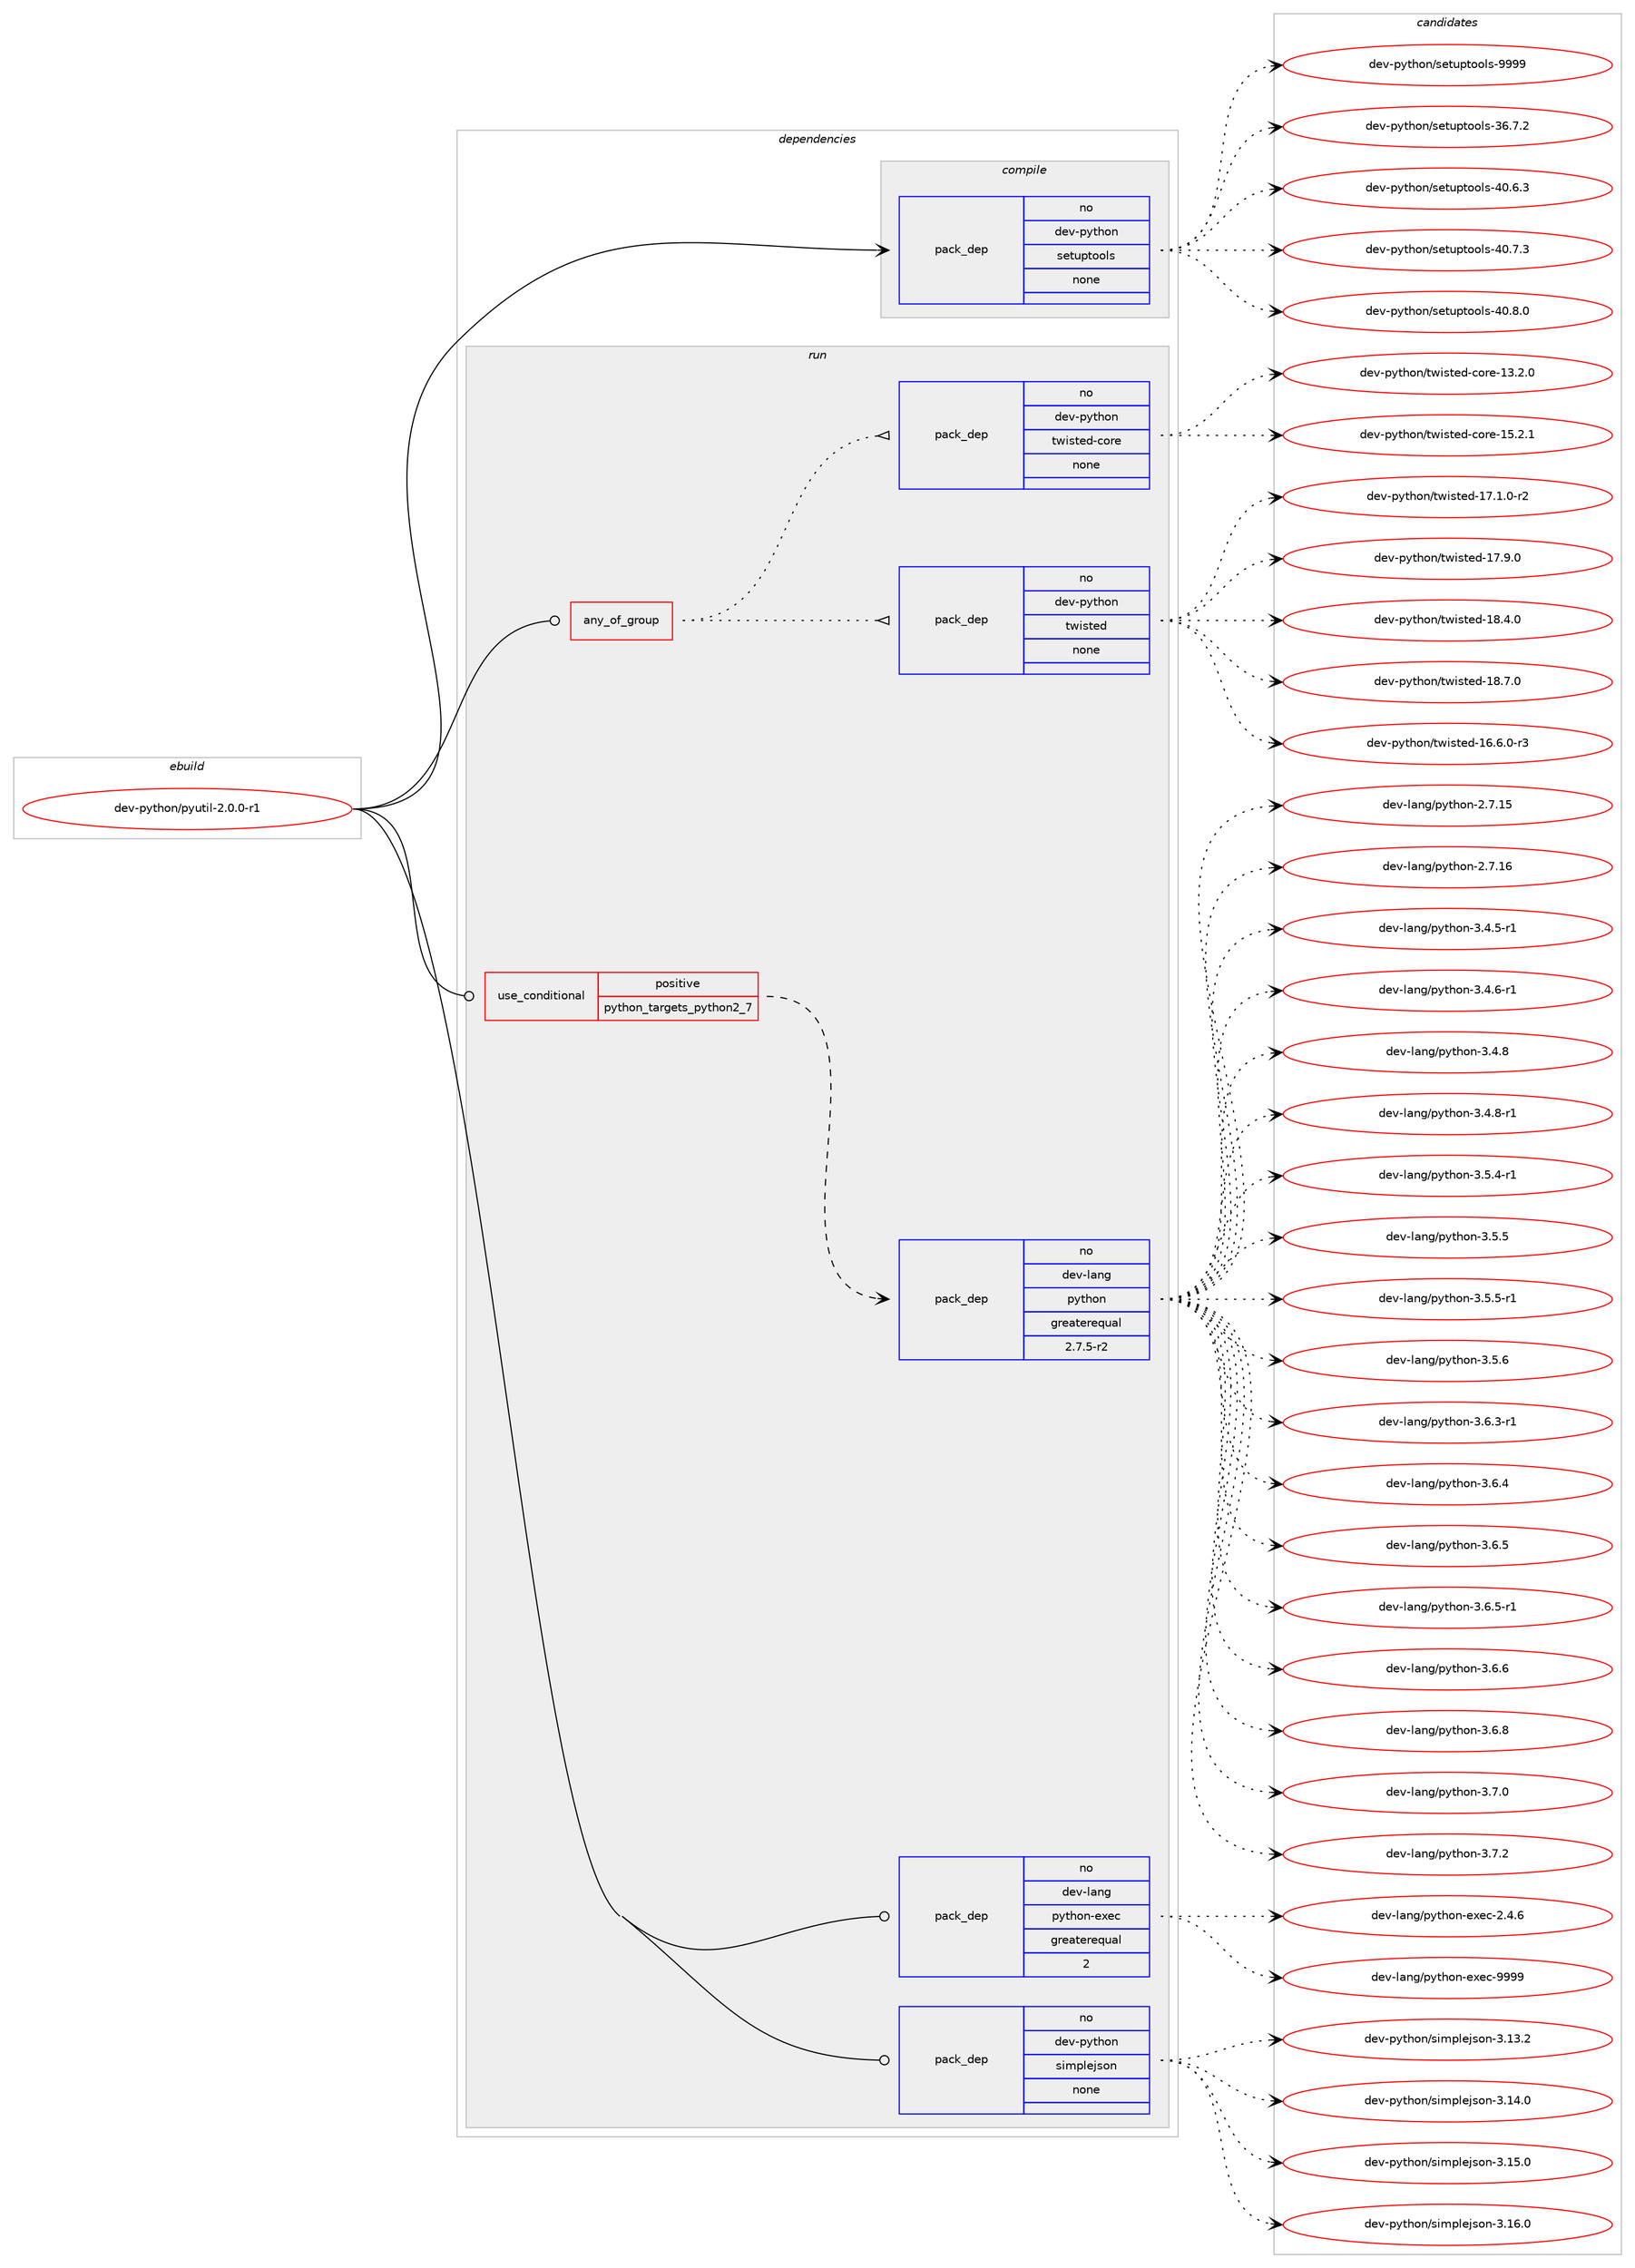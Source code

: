 digraph prolog {

# *************
# Graph options
# *************

newrank=true;
concentrate=true;
compound=true;
graph [rankdir=LR,fontname=Helvetica,fontsize=10,ranksep=1.5];#, ranksep=2.5, nodesep=0.2];
edge  [arrowhead=vee];
node  [fontname=Helvetica,fontsize=10];

# **********
# The ebuild
# **********

subgraph cluster_leftcol {
color=gray;
rank=same;
label=<<i>ebuild</i>>;
id [label="dev-python/pyutil-2.0.0-r1", color=red, width=4, href="../dev-python/pyutil-2.0.0-r1.svg"];
}

# ****************
# The dependencies
# ****************

subgraph cluster_midcol {
color=gray;
label=<<i>dependencies</i>>;
subgraph cluster_compile {
fillcolor="#eeeeee";
style=filled;
label=<<i>compile</i>>;
subgraph pack1030919 {
dependency1437594 [label=<<TABLE BORDER="0" CELLBORDER="1" CELLSPACING="0" CELLPADDING="4" WIDTH="220"><TR><TD ROWSPAN="6" CELLPADDING="30">pack_dep</TD></TR><TR><TD WIDTH="110">no</TD></TR><TR><TD>dev-python</TD></TR><TR><TD>setuptools</TD></TR><TR><TD>none</TD></TR><TR><TD></TD></TR></TABLE>>, shape=none, color=blue];
}
id:e -> dependency1437594:w [weight=20,style="solid",arrowhead="vee"];
}
subgraph cluster_compileandrun {
fillcolor="#eeeeee";
style=filled;
label=<<i>compile and run</i>>;
}
subgraph cluster_run {
fillcolor="#eeeeee";
style=filled;
label=<<i>run</i>>;
subgraph any22771 {
dependency1437595 [label=<<TABLE BORDER="0" CELLBORDER="1" CELLSPACING="0" CELLPADDING="4"><TR><TD CELLPADDING="10">any_of_group</TD></TR></TABLE>>, shape=none, color=red];subgraph pack1030920 {
dependency1437596 [label=<<TABLE BORDER="0" CELLBORDER="1" CELLSPACING="0" CELLPADDING="4" WIDTH="220"><TR><TD ROWSPAN="6" CELLPADDING="30">pack_dep</TD></TR><TR><TD WIDTH="110">no</TD></TR><TR><TD>dev-python</TD></TR><TR><TD>twisted</TD></TR><TR><TD>none</TD></TR><TR><TD></TD></TR></TABLE>>, shape=none, color=blue];
}
dependency1437595:e -> dependency1437596:w [weight=20,style="dotted",arrowhead="oinv"];
subgraph pack1030921 {
dependency1437597 [label=<<TABLE BORDER="0" CELLBORDER="1" CELLSPACING="0" CELLPADDING="4" WIDTH="220"><TR><TD ROWSPAN="6" CELLPADDING="30">pack_dep</TD></TR><TR><TD WIDTH="110">no</TD></TR><TR><TD>dev-python</TD></TR><TR><TD>twisted-core</TD></TR><TR><TD>none</TD></TR><TR><TD></TD></TR></TABLE>>, shape=none, color=blue];
}
dependency1437595:e -> dependency1437597:w [weight=20,style="dotted",arrowhead="oinv"];
}
id:e -> dependency1437595:w [weight=20,style="solid",arrowhead="odot"];
subgraph cond383317 {
dependency1437598 [label=<<TABLE BORDER="0" CELLBORDER="1" CELLSPACING="0" CELLPADDING="4"><TR><TD ROWSPAN="3" CELLPADDING="10">use_conditional</TD></TR><TR><TD>positive</TD></TR><TR><TD>python_targets_python2_7</TD></TR></TABLE>>, shape=none, color=red];
subgraph pack1030922 {
dependency1437599 [label=<<TABLE BORDER="0" CELLBORDER="1" CELLSPACING="0" CELLPADDING="4" WIDTH="220"><TR><TD ROWSPAN="6" CELLPADDING="30">pack_dep</TD></TR><TR><TD WIDTH="110">no</TD></TR><TR><TD>dev-lang</TD></TR><TR><TD>python</TD></TR><TR><TD>greaterequal</TD></TR><TR><TD>2.7.5-r2</TD></TR></TABLE>>, shape=none, color=blue];
}
dependency1437598:e -> dependency1437599:w [weight=20,style="dashed",arrowhead="vee"];
}
id:e -> dependency1437598:w [weight=20,style="solid",arrowhead="odot"];
subgraph pack1030923 {
dependency1437600 [label=<<TABLE BORDER="0" CELLBORDER="1" CELLSPACING="0" CELLPADDING="4" WIDTH="220"><TR><TD ROWSPAN="6" CELLPADDING="30">pack_dep</TD></TR><TR><TD WIDTH="110">no</TD></TR><TR><TD>dev-lang</TD></TR><TR><TD>python-exec</TD></TR><TR><TD>greaterequal</TD></TR><TR><TD>2</TD></TR></TABLE>>, shape=none, color=blue];
}
id:e -> dependency1437600:w [weight=20,style="solid",arrowhead="odot"];
subgraph pack1030924 {
dependency1437601 [label=<<TABLE BORDER="0" CELLBORDER="1" CELLSPACING="0" CELLPADDING="4" WIDTH="220"><TR><TD ROWSPAN="6" CELLPADDING="30">pack_dep</TD></TR><TR><TD WIDTH="110">no</TD></TR><TR><TD>dev-python</TD></TR><TR><TD>simplejson</TD></TR><TR><TD>none</TD></TR><TR><TD></TD></TR></TABLE>>, shape=none, color=blue];
}
id:e -> dependency1437601:w [weight=20,style="solid",arrowhead="odot"];
}
}

# **************
# The candidates
# **************

subgraph cluster_choices {
rank=same;
color=gray;
label=<<i>candidates</i>>;

subgraph choice1030919 {
color=black;
nodesep=1;
choice100101118451121211161041111104711510111611711211611111110811545515446554650 [label="dev-python/setuptools-36.7.2", color=red, width=4,href="../dev-python/setuptools-36.7.2.svg"];
choice100101118451121211161041111104711510111611711211611111110811545524846544651 [label="dev-python/setuptools-40.6.3", color=red, width=4,href="../dev-python/setuptools-40.6.3.svg"];
choice100101118451121211161041111104711510111611711211611111110811545524846554651 [label="dev-python/setuptools-40.7.3", color=red, width=4,href="../dev-python/setuptools-40.7.3.svg"];
choice100101118451121211161041111104711510111611711211611111110811545524846564648 [label="dev-python/setuptools-40.8.0", color=red, width=4,href="../dev-python/setuptools-40.8.0.svg"];
choice10010111845112121116104111110471151011161171121161111111081154557575757 [label="dev-python/setuptools-9999", color=red, width=4,href="../dev-python/setuptools-9999.svg"];
dependency1437594:e -> choice100101118451121211161041111104711510111611711211611111110811545515446554650:w [style=dotted,weight="100"];
dependency1437594:e -> choice100101118451121211161041111104711510111611711211611111110811545524846544651:w [style=dotted,weight="100"];
dependency1437594:e -> choice100101118451121211161041111104711510111611711211611111110811545524846554651:w [style=dotted,weight="100"];
dependency1437594:e -> choice100101118451121211161041111104711510111611711211611111110811545524846564648:w [style=dotted,weight="100"];
dependency1437594:e -> choice10010111845112121116104111110471151011161171121161111111081154557575757:w [style=dotted,weight="100"];
}
subgraph choice1030920 {
color=black;
nodesep=1;
choice1001011184511212111610411111047116119105115116101100454954465446484511451 [label="dev-python/twisted-16.6.0-r3", color=red, width=4,href="../dev-python/twisted-16.6.0-r3.svg"];
choice1001011184511212111610411111047116119105115116101100454955464946484511450 [label="dev-python/twisted-17.1.0-r2", color=red, width=4,href="../dev-python/twisted-17.1.0-r2.svg"];
choice100101118451121211161041111104711611910511511610110045495546574648 [label="dev-python/twisted-17.9.0", color=red, width=4,href="../dev-python/twisted-17.9.0.svg"];
choice100101118451121211161041111104711611910511511610110045495646524648 [label="dev-python/twisted-18.4.0", color=red, width=4,href="../dev-python/twisted-18.4.0.svg"];
choice100101118451121211161041111104711611910511511610110045495646554648 [label="dev-python/twisted-18.7.0", color=red, width=4,href="../dev-python/twisted-18.7.0.svg"];
dependency1437596:e -> choice1001011184511212111610411111047116119105115116101100454954465446484511451:w [style=dotted,weight="100"];
dependency1437596:e -> choice1001011184511212111610411111047116119105115116101100454955464946484511450:w [style=dotted,weight="100"];
dependency1437596:e -> choice100101118451121211161041111104711611910511511610110045495546574648:w [style=dotted,weight="100"];
dependency1437596:e -> choice100101118451121211161041111104711611910511511610110045495646524648:w [style=dotted,weight="100"];
dependency1437596:e -> choice100101118451121211161041111104711611910511511610110045495646554648:w [style=dotted,weight="100"];
}
subgraph choice1030921 {
color=black;
nodesep=1;
choice1001011184511212111610411111047116119105115116101100459911111410145495146504648 [label="dev-python/twisted-core-13.2.0", color=red, width=4,href="../dev-python/twisted-core-13.2.0.svg"];
choice1001011184511212111610411111047116119105115116101100459911111410145495346504649 [label="dev-python/twisted-core-15.2.1", color=red, width=4,href="../dev-python/twisted-core-15.2.1.svg"];
dependency1437597:e -> choice1001011184511212111610411111047116119105115116101100459911111410145495146504648:w [style=dotted,weight="100"];
dependency1437597:e -> choice1001011184511212111610411111047116119105115116101100459911111410145495346504649:w [style=dotted,weight="100"];
}
subgraph choice1030922 {
color=black;
nodesep=1;
choice10010111845108971101034711212111610411111045504655464953 [label="dev-lang/python-2.7.15", color=red, width=4,href="../dev-lang/python-2.7.15.svg"];
choice10010111845108971101034711212111610411111045504655464954 [label="dev-lang/python-2.7.16", color=red, width=4,href="../dev-lang/python-2.7.16.svg"];
choice1001011184510897110103471121211161041111104551465246534511449 [label="dev-lang/python-3.4.5-r1", color=red, width=4,href="../dev-lang/python-3.4.5-r1.svg"];
choice1001011184510897110103471121211161041111104551465246544511449 [label="dev-lang/python-3.4.6-r1", color=red, width=4,href="../dev-lang/python-3.4.6-r1.svg"];
choice100101118451089711010347112121116104111110455146524656 [label="dev-lang/python-3.4.8", color=red, width=4,href="../dev-lang/python-3.4.8.svg"];
choice1001011184510897110103471121211161041111104551465246564511449 [label="dev-lang/python-3.4.8-r1", color=red, width=4,href="../dev-lang/python-3.4.8-r1.svg"];
choice1001011184510897110103471121211161041111104551465346524511449 [label="dev-lang/python-3.5.4-r1", color=red, width=4,href="../dev-lang/python-3.5.4-r1.svg"];
choice100101118451089711010347112121116104111110455146534653 [label="dev-lang/python-3.5.5", color=red, width=4,href="../dev-lang/python-3.5.5.svg"];
choice1001011184510897110103471121211161041111104551465346534511449 [label="dev-lang/python-3.5.5-r1", color=red, width=4,href="../dev-lang/python-3.5.5-r1.svg"];
choice100101118451089711010347112121116104111110455146534654 [label="dev-lang/python-3.5.6", color=red, width=4,href="../dev-lang/python-3.5.6.svg"];
choice1001011184510897110103471121211161041111104551465446514511449 [label="dev-lang/python-3.6.3-r1", color=red, width=4,href="../dev-lang/python-3.6.3-r1.svg"];
choice100101118451089711010347112121116104111110455146544652 [label="dev-lang/python-3.6.4", color=red, width=4,href="../dev-lang/python-3.6.4.svg"];
choice100101118451089711010347112121116104111110455146544653 [label="dev-lang/python-3.6.5", color=red, width=4,href="../dev-lang/python-3.6.5.svg"];
choice1001011184510897110103471121211161041111104551465446534511449 [label="dev-lang/python-3.6.5-r1", color=red, width=4,href="../dev-lang/python-3.6.5-r1.svg"];
choice100101118451089711010347112121116104111110455146544654 [label="dev-lang/python-3.6.6", color=red, width=4,href="../dev-lang/python-3.6.6.svg"];
choice100101118451089711010347112121116104111110455146544656 [label="dev-lang/python-3.6.8", color=red, width=4,href="../dev-lang/python-3.6.8.svg"];
choice100101118451089711010347112121116104111110455146554648 [label="dev-lang/python-3.7.0", color=red, width=4,href="../dev-lang/python-3.7.0.svg"];
choice100101118451089711010347112121116104111110455146554650 [label="dev-lang/python-3.7.2", color=red, width=4,href="../dev-lang/python-3.7.2.svg"];
dependency1437599:e -> choice10010111845108971101034711212111610411111045504655464953:w [style=dotted,weight="100"];
dependency1437599:e -> choice10010111845108971101034711212111610411111045504655464954:w [style=dotted,weight="100"];
dependency1437599:e -> choice1001011184510897110103471121211161041111104551465246534511449:w [style=dotted,weight="100"];
dependency1437599:e -> choice1001011184510897110103471121211161041111104551465246544511449:w [style=dotted,weight="100"];
dependency1437599:e -> choice100101118451089711010347112121116104111110455146524656:w [style=dotted,weight="100"];
dependency1437599:e -> choice1001011184510897110103471121211161041111104551465246564511449:w [style=dotted,weight="100"];
dependency1437599:e -> choice1001011184510897110103471121211161041111104551465346524511449:w [style=dotted,weight="100"];
dependency1437599:e -> choice100101118451089711010347112121116104111110455146534653:w [style=dotted,weight="100"];
dependency1437599:e -> choice1001011184510897110103471121211161041111104551465346534511449:w [style=dotted,weight="100"];
dependency1437599:e -> choice100101118451089711010347112121116104111110455146534654:w [style=dotted,weight="100"];
dependency1437599:e -> choice1001011184510897110103471121211161041111104551465446514511449:w [style=dotted,weight="100"];
dependency1437599:e -> choice100101118451089711010347112121116104111110455146544652:w [style=dotted,weight="100"];
dependency1437599:e -> choice100101118451089711010347112121116104111110455146544653:w [style=dotted,weight="100"];
dependency1437599:e -> choice1001011184510897110103471121211161041111104551465446534511449:w [style=dotted,weight="100"];
dependency1437599:e -> choice100101118451089711010347112121116104111110455146544654:w [style=dotted,weight="100"];
dependency1437599:e -> choice100101118451089711010347112121116104111110455146544656:w [style=dotted,weight="100"];
dependency1437599:e -> choice100101118451089711010347112121116104111110455146554648:w [style=dotted,weight="100"];
dependency1437599:e -> choice100101118451089711010347112121116104111110455146554650:w [style=dotted,weight="100"];
}
subgraph choice1030923 {
color=black;
nodesep=1;
choice1001011184510897110103471121211161041111104510112010199455046524654 [label="dev-lang/python-exec-2.4.6", color=red, width=4,href="../dev-lang/python-exec-2.4.6.svg"];
choice10010111845108971101034711212111610411111045101120101994557575757 [label="dev-lang/python-exec-9999", color=red, width=4,href="../dev-lang/python-exec-9999.svg"];
dependency1437600:e -> choice1001011184510897110103471121211161041111104510112010199455046524654:w [style=dotted,weight="100"];
dependency1437600:e -> choice10010111845108971101034711212111610411111045101120101994557575757:w [style=dotted,weight="100"];
}
subgraph choice1030924 {
color=black;
nodesep=1;
choice100101118451121211161041111104711510510911210810110611511111045514649514650 [label="dev-python/simplejson-3.13.2", color=red, width=4,href="../dev-python/simplejson-3.13.2.svg"];
choice100101118451121211161041111104711510510911210810110611511111045514649524648 [label="dev-python/simplejson-3.14.0", color=red, width=4,href="../dev-python/simplejson-3.14.0.svg"];
choice100101118451121211161041111104711510510911210810110611511111045514649534648 [label="dev-python/simplejson-3.15.0", color=red, width=4,href="../dev-python/simplejson-3.15.0.svg"];
choice100101118451121211161041111104711510510911210810110611511111045514649544648 [label="dev-python/simplejson-3.16.0", color=red, width=4,href="../dev-python/simplejson-3.16.0.svg"];
dependency1437601:e -> choice100101118451121211161041111104711510510911210810110611511111045514649514650:w [style=dotted,weight="100"];
dependency1437601:e -> choice100101118451121211161041111104711510510911210810110611511111045514649524648:w [style=dotted,weight="100"];
dependency1437601:e -> choice100101118451121211161041111104711510510911210810110611511111045514649534648:w [style=dotted,weight="100"];
dependency1437601:e -> choice100101118451121211161041111104711510510911210810110611511111045514649544648:w [style=dotted,weight="100"];
}
}

}
